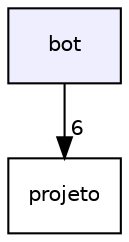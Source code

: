 digraph "bot" {
  compound=true
  node [ fontsize="10", fontname="Helvetica"];
  edge [ labelfontsize="10", labelfontname="Helvetica"];
  dir_30f56cd85179c0aaeec6f92fdf9f3471 [shape=box, label="bot", style="filled", fillcolor="#eeeeff", pencolor="black", URL="dir_30f56cd85179c0aaeec6f92fdf9f3471.html"];
  dir_7e5d7e004b344f685f59d01929914aa0 [shape=box label="projeto" URL="dir_7e5d7e004b344f685f59d01929914aa0.html"];
  dir_30f56cd85179c0aaeec6f92fdf9f3471->dir_7e5d7e004b344f685f59d01929914aa0 [headlabel="6", labeldistance=1.5 headhref="dir_000000_000001.html"];
}
